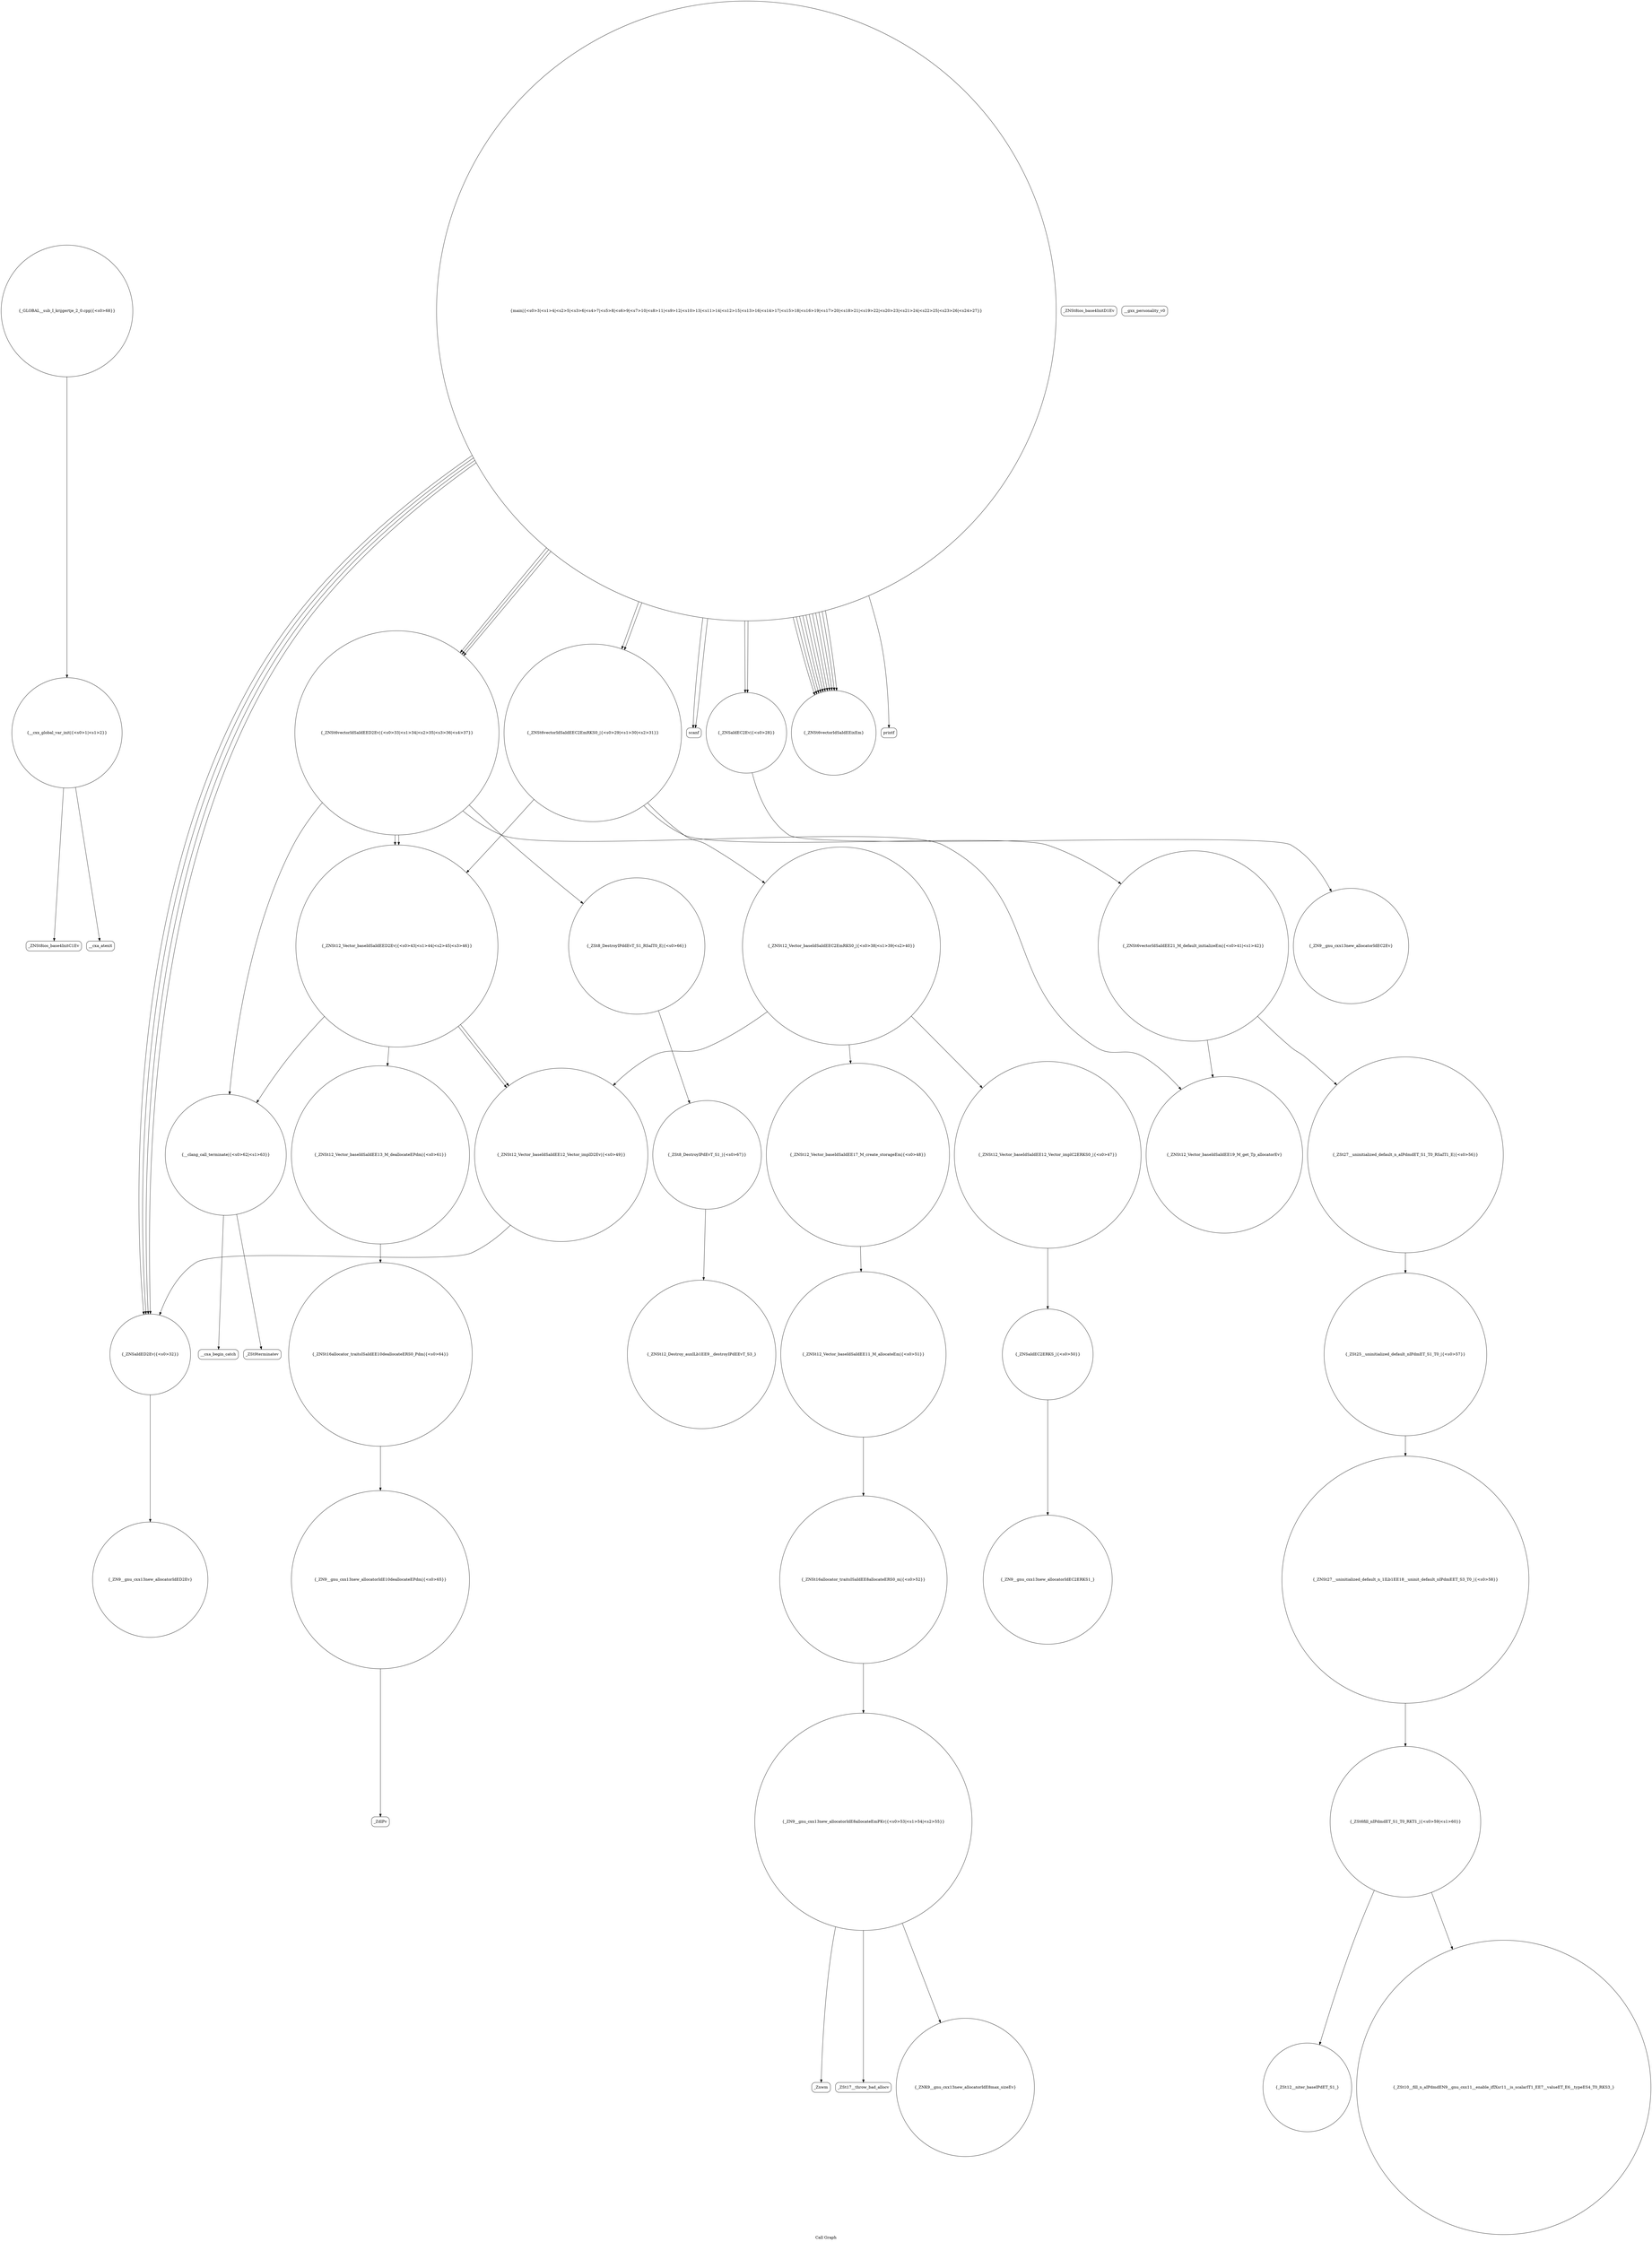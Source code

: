 digraph "Call Graph" {
	label="Call Graph";

	Node0x561d76127d30 [shape=record,shape=circle,label="{__cxx_global_var_init|{<s0>1|<s1>2}}"];
	Node0x561d76127d30:s0 -> Node0x561d761281c0[color=black];
	Node0x561d76127d30:s1 -> Node0x561d761282c0[color=black];
	Node0x561d761297c0 [shape=record,shape=circle,label="{_ZNSt12_Destroy_auxILb1EE9__destroyIPdEEvT_S3_}"];
	Node0x561d76128e40 [shape=record,shape=circle,label="{_ZNK9__gnu_cxx13new_allocatorIdE8max_sizeEv}"];
	Node0x561d761284c0 [shape=record,shape=circle,label="{_ZNSt6vectorIdSaIdEEC2EmRKS0_|{<s0>29|<s1>30|<s2>31}}"];
	Node0x561d761284c0:s0 -> Node0x561d761288c0[color=black];
	Node0x561d761284c0:s1 -> Node0x561d76128940[color=black];
	Node0x561d761284c0:s2 -> Node0x561d761289c0[color=black];
	Node0x561d761291c0 [shape=record,shape=circle,label="{_ZSt6fill_nIPdmdET_S1_T0_RKT1_|{<s0>59|<s1>60}}"];
	Node0x561d761291c0:s0 -> Node0x561d761292c0[color=black];
	Node0x561d761291c0:s1 -> Node0x561d76129240[color=black];
	Node0x561d76128840 [shape=record,shape=circle,label="{_ZN9__gnu_cxx13new_allocatorIdED2Ev}"];
	Node0x561d76129540 [shape=record,shape=circle,label="{_ZNSt16allocator_traitsISaIdEE10deallocateERS0_Pdm|{<s0>64}}"];
	Node0x561d76129540:s0 -> Node0x561d761295c0[color=black];
	Node0x561d76128bc0 [shape=record,shape=circle,label="{_ZNSaIdEC2ERKS_|{<s0>50}}"];
	Node0x561d76128bc0:s0 -> Node0x561d76128c40[color=black];
	Node0x561d76128240 [shape=record,shape=Mrecord,label="{_ZNSt8ios_base4InitD1Ev}"];
	Node0x561d76128f40 [shape=record,shape=Mrecord,label="{_Znwm}"];
	Node0x561d761285c0 [shape=record,shape=circle,label="{_ZNSaIdED2Ev|{<s0>32}}"];
	Node0x561d761285c0:s0 -> Node0x561d76128840[color=black];
	Node0x561d761292c0 [shape=record,shape=circle,label="{_ZSt12__niter_baseIPdET_S1_}"];
	Node0x561d76128940 [shape=record,shape=circle,label="{_ZNSt6vectorIdSaIdEE21_M_default_initializeEm|{<s0>41|<s1>42}}"];
	Node0x561d76128940:s0 -> Node0x561d76129040[color=black];
	Node0x561d76128940:s1 -> Node0x561d76128fc0[color=black];
	Node0x561d76129640 [shape=record,shape=Mrecord,label="{_ZdlPv}"];
	Node0x561d76128cc0 [shape=record,shape=circle,label="{_ZNSt12_Vector_baseIdSaIdEE11_M_allocateEm|{<s0>51}}"];
	Node0x561d76128cc0:s0 -> Node0x561d76128d40[color=black];
	Node0x561d76128340 [shape=record,shape=circle,label="{main|{<s0>3|<s1>4|<s2>5|<s3>6|<s4>7|<s5>8|<s6>9|<s7>10|<s8>11|<s9>12|<s10>13|<s11>14|<s12>15|<s13>16|<s14>17|<s15>18|<s16>19|<s17>20|<s18>21|<s19>22|<s20>23|<s21>24|<s22>25|<s23>26|<s24>27}}"];
	Node0x561d76128340:s0 -> Node0x561d761283c0[color=black];
	Node0x561d76128340:s1 -> Node0x561d761283c0[color=black];
	Node0x561d76128340:s2 -> Node0x561d76128440[color=black];
	Node0x561d76128340:s3 -> Node0x561d761284c0[color=black];
	Node0x561d76128340:s4 -> Node0x561d761285c0[color=black];
	Node0x561d76128340:s5 -> Node0x561d76128640[color=black];
	Node0x561d76128340:s6 -> Node0x561d76128440[color=black];
	Node0x561d76128340:s7 -> Node0x561d761284c0[color=black];
	Node0x561d76128340:s8 -> Node0x561d761285c0[color=black];
	Node0x561d76128340:s9 -> Node0x561d76128640[color=black];
	Node0x561d76128340:s10 -> Node0x561d761285c0[color=black];
	Node0x561d76128340:s11 -> Node0x561d761285c0[color=black];
	Node0x561d76128340:s12 -> Node0x561d76128640[color=black];
	Node0x561d76128340:s13 -> Node0x561d76128640[color=black];
	Node0x561d76128340:s14 -> Node0x561d76128640[color=black];
	Node0x561d76128340:s15 -> Node0x561d76128640[color=black];
	Node0x561d76128340:s16 -> Node0x561d76128640[color=black];
	Node0x561d76128340:s17 -> Node0x561d76128640[color=black];
	Node0x561d76128340:s18 -> Node0x561d76128640[color=black];
	Node0x561d76128340:s19 -> Node0x561d76128640[color=black];
	Node0x561d76128340:s20 -> Node0x561d761286c0[color=black];
	Node0x561d76128340:s21 -> Node0x561d76128640[color=black];
	Node0x561d76128340:s22 -> Node0x561d76128740[color=black];
	Node0x561d76128340:s23 -> Node0x561d761286c0[color=black];
	Node0x561d76128340:s24 -> Node0x561d761286c0[color=black];
	Node0x561d76129040 [shape=record,shape=circle,label="{_ZNSt12_Vector_baseIdSaIdEE19_M_get_Tp_allocatorEv}"];
	Node0x561d761286c0 [shape=record,shape=circle,label="{_ZNSt6vectorIdSaIdEED2Ev|{<s0>33|<s1>34|<s2>35|<s3>36|<s4>37}}"];
	Node0x561d761286c0:s0 -> Node0x561d76129040[color=black];
	Node0x561d761286c0:s1 -> Node0x561d761296c0[color=black];
	Node0x561d761286c0:s2 -> Node0x561d761289c0[color=black];
	Node0x561d761286c0:s3 -> Node0x561d761289c0[color=black];
	Node0x561d761286c0:s4 -> Node0x561d761293c0[color=black];
	Node0x561d761293c0 [shape=record,shape=circle,label="{__clang_call_terminate|{<s0>62|<s1>63}}"];
	Node0x561d761293c0:s0 -> Node0x561d76129440[color=black];
	Node0x561d761293c0:s1 -> Node0x561d761294c0[color=black];
	Node0x561d76128a40 [shape=record,shape=circle,label="{_ZNSt12_Vector_baseIdSaIdEE12_Vector_implC2ERKS0_|{<s0>47}}"];
	Node0x561d76128a40:s0 -> Node0x561d76128bc0[color=black];
	Node0x561d76129740 [shape=record,shape=circle,label="{_ZSt8_DestroyIPdEvT_S1_|{<s0>67}}"];
	Node0x561d76129740:s0 -> Node0x561d761297c0[color=black];
	Node0x561d76128dc0 [shape=record,shape=circle,label="{_ZN9__gnu_cxx13new_allocatorIdE8allocateEmPKv|{<s0>53|<s1>54|<s2>55}}"];
	Node0x561d76128dc0:s0 -> Node0x561d76128e40[color=black];
	Node0x561d76128dc0:s1 -> Node0x561d76128ec0[color=black];
	Node0x561d76128dc0:s2 -> Node0x561d76128f40[color=black];
	Node0x561d76128440 [shape=record,shape=circle,label="{_ZNSaIdEC2Ev|{<s0>28}}"];
	Node0x561d76128440:s0 -> Node0x561d761287c0[color=black];
	Node0x561d76129140 [shape=record,shape=circle,label="{_ZNSt27__uninitialized_default_n_1ILb1EE18__uninit_default_nIPdmEET_S3_T0_|{<s0>58}}"];
	Node0x561d76129140:s0 -> Node0x561d761291c0[color=black];
	Node0x561d761287c0 [shape=record,shape=circle,label="{_ZN9__gnu_cxx13new_allocatorIdEC2Ev}"];
	Node0x561d761294c0 [shape=record,shape=Mrecord,label="{_ZSt9terminatev}"];
	Node0x561d76128b40 [shape=record,shape=circle,label="{_ZNSt12_Vector_baseIdSaIdEE12_Vector_implD2Ev|{<s0>49}}"];
	Node0x561d76128b40:s0 -> Node0x561d761285c0[color=black];
	Node0x561d761281c0 [shape=record,shape=Mrecord,label="{_ZNSt8ios_base4InitC1Ev}"];
	Node0x561d76129840 [shape=record,shape=circle,label="{_GLOBAL__sub_I_krijgertje_2_0.cpp|{<s0>68}}"];
	Node0x561d76129840:s0 -> Node0x561d76127d30[color=black];
	Node0x561d76128ec0 [shape=record,shape=Mrecord,label="{_ZSt17__throw_bad_allocv}"];
	Node0x561d76128540 [shape=record,shape=Mrecord,label="{__gxx_personality_v0}"];
	Node0x561d76129240 [shape=record,shape=circle,label="{_ZSt10__fill_n_aIPdmdEN9__gnu_cxx11__enable_ifIXsr11__is_scalarIT1_EE7__valueET_E6__typeES4_T0_RKS3_}"];
	Node0x561d761288c0 [shape=record,shape=circle,label="{_ZNSt12_Vector_baseIdSaIdEEC2EmRKS0_|{<s0>38|<s1>39|<s2>40}}"];
	Node0x561d761288c0:s0 -> Node0x561d76128a40[color=black];
	Node0x561d761288c0:s1 -> Node0x561d76128ac0[color=black];
	Node0x561d761288c0:s2 -> Node0x561d76128b40[color=black];
	Node0x561d761295c0 [shape=record,shape=circle,label="{_ZN9__gnu_cxx13new_allocatorIdE10deallocateEPdm|{<s0>65}}"];
	Node0x561d761295c0:s0 -> Node0x561d76129640[color=black];
	Node0x561d76128c40 [shape=record,shape=circle,label="{_ZN9__gnu_cxx13new_allocatorIdEC2ERKS1_}"];
	Node0x561d761282c0 [shape=record,shape=Mrecord,label="{__cxa_atexit}"];
	Node0x561d76128fc0 [shape=record,shape=circle,label="{_ZSt27__uninitialized_default_n_aIPdmdET_S1_T0_RSaIT1_E|{<s0>56}}"];
	Node0x561d76128fc0:s0 -> Node0x561d761290c0[color=black];
	Node0x561d76128640 [shape=record,shape=circle,label="{_ZNSt6vectorIdSaIdEEixEm}"];
	Node0x561d76129340 [shape=record,shape=circle,label="{_ZNSt12_Vector_baseIdSaIdEE13_M_deallocateEPdm|{<s0>61}}"];
	Node0x561d76129340:s0 -> Node0x561d76129540[color=black];
	Node0x561d761289c0 [shape=record,shape=circle,label="{_ZNSt12_Vector_baseIdSaIdEED2Ev|{<s0>43|<s1>44|<s2>45|<s3>46}}"];
	Node0x561d761289c0:s0 -> Node0x561d76129340[color=black];
	Node0x561d761289c0:s1 -> Node0x561d76128b40[color=black];
	Node0x561d761289c0:s2 -> Node0x561d76128b40[color=black];
	Node0x561d761289c0:s3 -> Node0x561d761293c0[color=black];
	Node0x561d761296c0 [shape=record,shape=circle,label="{_ZSt8_DestroyIPddEvT_S1_RSaIT0_E|{<s0>66}}"];
	Node0x561d761296c0:s0 -> Node0x561d76129740[color=black];
	Node0x561d76128d40 [shape=record,shape=circle,label="{_ZNSt16allocator_traitsISaIdEE8allocateERS0_m|{<s0>52}}"];
	Node0x561d76128d40:s0 -> Node0x561d76128dc0[color=black];
	Node0x561d761283c0 [shape=record,shape=Mrecord,label="{scanf}"];
	Node0x561d761290c0 [shape=record,shape=circle,label="{_ZSt25__uninitialized_default_nIPdmET_S1_T0_|{<s0>57}}"];
	Node0x561d761290c0:s0 -> Node0x561d76129140[color=black];
	Node0x561d76128740 [shape=record,shape=Mrecord,label="{printf}"];
	Node0x561d76129440 [shape=record,shape=Mrecord,label="{__cxa_begin_catch}"];
	Node0x561d76128ac0 [shape=record,shape=circle,label="{_ZNSt12_Vector_baseIdSaIdEE17_M_create_storageEm|{<s0>48}}"];
	Node0x561d76128ac0:s0 -> Node0x561d76128cc0[color=black];
}
